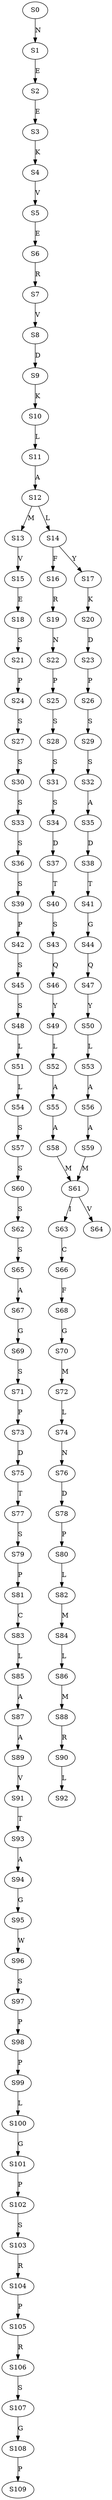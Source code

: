 strict digraph  {
	S0 -> S1 [ label = N ];
	S1 -> S2 [ label = E ];
	S2 -> S3 [ label = E ];
	S3 -> S4 [ label = K ];
	S4 -> S5 [ label = V ];
	S5 -> S6 [ label = E ];
	S6 -> S7 [ label = R ];
	S7 -> S8 [ label = V ];
	S8 -> S9 [ label = D ];
	S9 -> S10 [ label = K ];
	S10 -> S11 [ label = L ];
	S11 -> S12 [ label = A ];
	S12 -> S13 [ label = M ];
	S12 -> S14 [ label = L ];
	S13 -> S15 [ label = V ];
	S14 -> S16 [ label = F ];
	S14 -> S17 [ label = Y ];
	S15 -> S18 [ label = E ];
	S16 -> S19 [ label = R ];
	S17 -> S20 [ label = K ];
	S18 -> S21 [ label = S ];
	S19 -> S22 [ label = N ];
	S20 -> S23 [ label = D ];
	S21 -> S24 [ label = P ];
	S22 -> S25 [ label = P ];
	S23 -> S26 [ label = P ];
	S24 -> S27 [ label = S ];
	S25 -> S28 [ label = S ];
	S26 -> S29 [ label = S ];
	S27 -> S30 [ label = S ];
	S28 -> S31 [ label = S ];
	S29 -> S32 [ label = S ];
	S30 -> S33 [ label = S ];
	S31 -> S34 [ label = S ];
	S32 -> S35 [ label = A ];
	S33 -> S36 [ label = S ];
	S34 -> S37 [ label = D ];
	S35 -> S38 [ label = D ];
	S36 -> S39 [ label = S ];
	S37 -> S40 [ label = T ];
	S38 -> S41 [ label = T ];
	S39 -> S42 [ label = P ];
	S40 -> S43 [ label = S ];
	S41 -> S44 [ label = G ];
	S42 -> S45 [ label = S ];
	S43 -> S46 [ label = Q ];
	S44 -> S47 [ label = Q ];
	S45 -> S48 [ label = S ];
	S46 -> S49 [ label = Y ];
	S47 -> S50 [ label = Y ];
	S48 -> S51 [ label = L ];
	S49 -> S52 [ label = L ];
	S50 -> S53 [ label = L ];
	S51 -> S54 [ label = L ];
	S52 -> S55 [ label = A ];
	S53 -> S56 [ label = A ];
	S54 -> S57 [ label = S ];
	S55 -> S58 [ label = A ];
	S56 -> S59 [ label = A ];
	S57 -> S60 [ label = S ];
	S58 -> S61 [ label = M ];
	S59 -> S61 [ label = M ];
	S60 -> S62 [ label = S ];
	S61 -> S63 [ label = I ];
	S61 -> S64 [ label = V ];
	S62 -> S65 [ label = S ];
	S63 -> S66 [ label = C ];
	S65 -> S67 [ label = A ];
	S66 -> S68 [ label = F ];
	S67 -> S69 [ label = G ];
	S68 -> S70 [ label = G ];
	S69 -> S71 [ label = S ];
	S70 -> S72 [ label = M ];
	S71 -> S73 [ label = P ];
	S72 -> S74 [ label = L ];
	S73 -> S75 [ label = D ];
	S74 -> S76 [ label = N ];
	S75 -> S77 [ label = T ];
	S76 -> S78 [ label = D ];
	S77 -> S79 [ label = S ];
	S78 -> S80 [ label = P ];
	S79 -> S81 [ label = P ];
	S80 -> S82 [ label = L ];
	S81 -> S83 [ label = C ];
	S82 -> S84 [ label = M ];
	S83 -> S85 [ label = L ];
	S84 -> S86 [ label = L ];
	S85 -> S87 [ label = A ];
	S86 -> S88 [ label = M ];
	S87 -> S89 [ label = A ];
	S88 -> S90 [ label = R ];
	S89 -> S91 [ label = V ];
	S90 -> S92 [ label = L ];
	S91 -> S93 [ label = T ];
	S93 -> S94 [ label = A ];
	S94 -> S95 [ label = G ];
	S95 -> S96 [ label = W ];
	S96 -> S97 [ label = S ];
	S97 -> S98 [ label = P ];
	S98 -> S99 [ label = P ];
	S99 -> S100 [ label = L ];
	S100 -> S101 [ label = G ];
	S101 -> S102 [ label = P ];
	S102 -> S103 [ label = S ];
	S103 -> S104 [ label = R ];
	S104 -> S105 [ label = P ];
	S105 -> S106 [ label = R ];
	S106 -> S107 [ label = S ];
	S107 -> S108 [ label = G ];
	S108 -> S109 [ label = P ];
}
